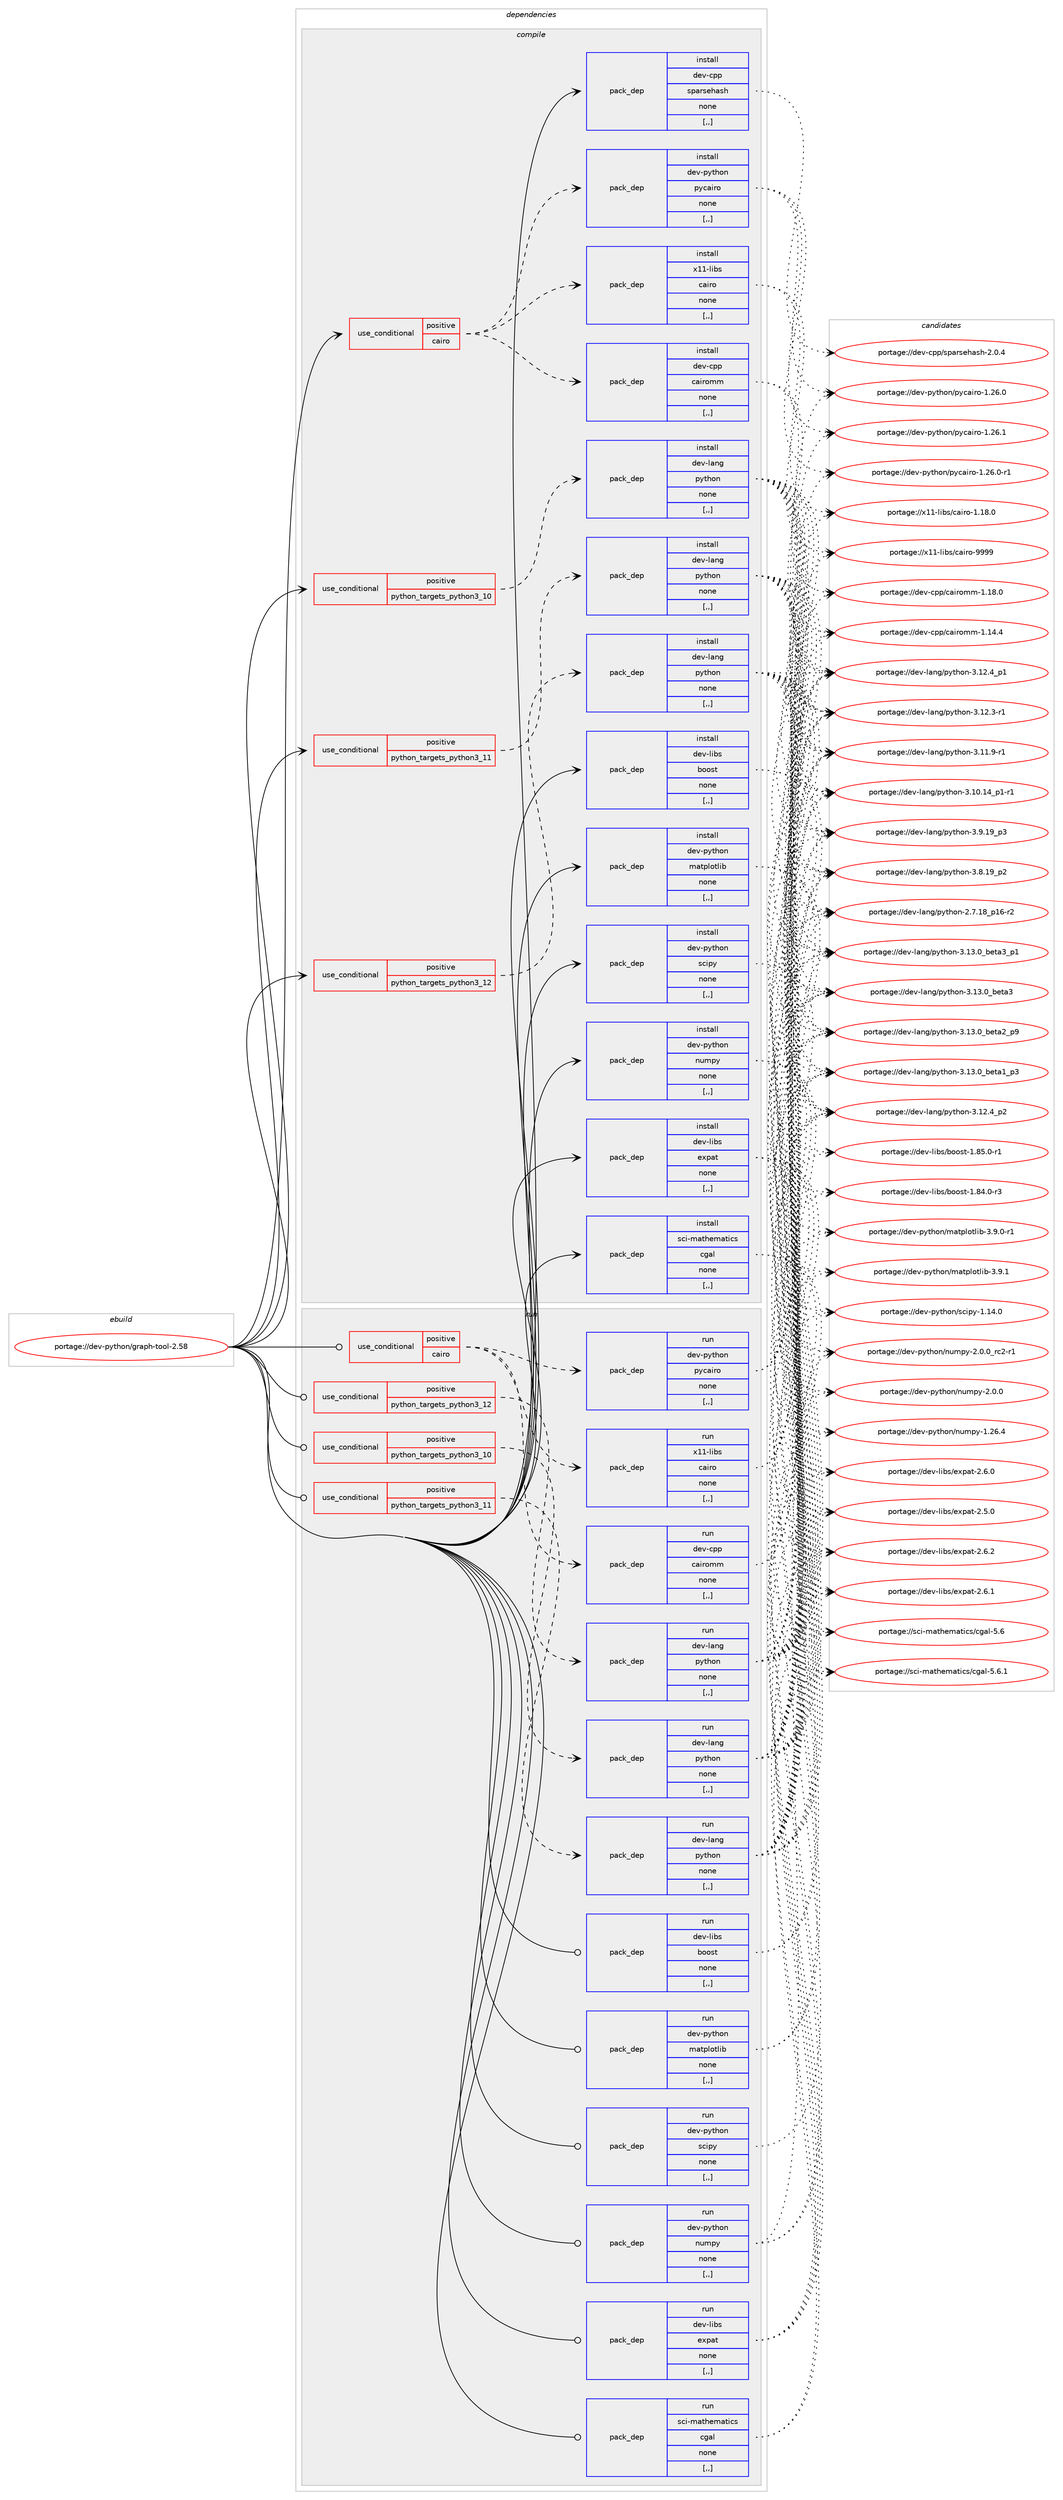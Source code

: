 digraph prolog {

# *************
# Graph options
# *************

newrank=true;
concentrate=true;
compound=true;
graph [rankdir=LR,fontname=Helvetica,fontsize=10,ranksep=1.5];#, ranksep=2.5, nodesep=0.2];
edge  [arrowhead=vee];
node  [fontname=Helvetica,fontsize=10];

# **********
# The ebuild
# **********

subgraph cluster_leftcol {
color=gray;
rank=same;
label=<<i>ebuild</i>>;
id [label="portage://dev-python/graph-tool-2.58", color=red, width=4, href="../dev-python/graph-tool-2.58.svg"];
}

# ****************
# The dependencies
# ****************

subgraph cluster_midcol {
color=gray;
label=<<i>dependencies</i>>;
subgraph cluster_compile {
fillcolor="#eeeeee";
style=filled;
label=<<i>compile</i>>;
subgraph cond32766 {
dependency146032 [label=<<TABLE BORDER="0" CELLBORDER="1" CELLSPACING="0" CELLPADDING="4"><TR><TD ROWSPAN="3" CELLPADDING="10">use_conditional</TD></TR><TR><TD>positive</TD></TR><TR><TD>cairo</TD></TR></TABLE>>, shape=none, color=red];
subgraph pack112031 {
dependency146033 [label=<<TABLE BORDER="0" CELLBORDER="1" CELLSPACING="0" CELLPADDING="4" WIDTH="220"><TR><TD ROWSPAN="6" CELLPADDING="30">pack_dep</TD></TR><TR><TD WIDTH="110">install</TD></TR><TR><TD>dev-cpp</TD></TR><TR><TD>cairomm</TD></TR><TR><TD>none</TD></TR><TR><TD>[,,]</TD></TR></TABLE>>, shape=none, color=blue];
}
dependency146032:e -> dependency146033:w [weight=20,style="dashed",arrowhead="vee"];
subgraph pack112032 {
dependency146034 [label=<<TABLE BORDER="0" CELLBORDER="1" CELLSPACING="0" CELLPADDING="4" WIDTH="220"><TR><TD ROWSPAN="6" CELLPADDING="30">pack_dep</TD></TR><TR><TD WIDTH="110">install</TD></TR><TR><TD>dev-python</TD></TR><TR><TD>pycairo</TD></TR><TR><TD>none</TD></TR><TR><TD>[,,]</TD></TR></TABLE>>, shape=none, color=blue];
}
dependency146032:e -> dependency146034:w [weight=20,style="dashed",arrowhead="vee"];
subgraph pack112033 {
dependency146035 [label=<<TABLE BORDER="0" CELLBORDER="1" CELLSPACING="0" CELLPADDING="4" WIDTH="220"><TR><TD ROWSPAN="6" CELLPADDING="30">pack_dep</TD></TR><TR><TD WIDTH="110">install</TD></TR><TR><TD>x11-libs</TD></TR><TR><TD>cairo</TD></TR><TR><TD>none</TD></TR><TR><TD>[,,]</TD></TR></TABLE>>, shape=none, color=blue];
}
dependency146032:e -> dependency146035:w [weight=20,style="dashed",arrowhead="vee"];
}
id:e -> dependency146032:w [weight=20,style="solid",arrowhead="vee"];
subgraph cond32767 {
dependency146036 [label=<<TABLE BORDER="0" CELLBORDER="1" CELLSPACING="0" CELLPADDING="4"><TR><TD ROWSPAN="3" CELLPADDING="10">use_conditional</TD></TR><TR><TD>positive</TD></TR><TR><TD>python_targets_python3_10</TD></TR></TABLE>>, shape=none, color=red];
subgraph pack112034 {
dependency146037 [label=<<TABLE BORDER="0" CELLBORDER="1" CELLSPACING="0" CELLPADDING="4" WIDTH="220"><TR><TD ROWSPAN="6" CELLPADDING="30">pack_dep</TD></TR><TR><TD WIDTH="110">install</TD></TR><TR><TD>dev-lang</TD></TR><TR><TD>python</TD></TR><TR><TD>none</TD></TR><TR><TD>[,,]</TD></TR></TABLE>>, shape=none, color=blue];
}
dependency146036:e -> dependency146037:w [weight=20,style="dashed",arrowhead="vee"];
}
id:e -> dependency146036:w [weight=20,style="solid",arrowhead="vee"];
subgraph cond32768 {
dependency146038 [label=<<TABLE BORDER="0" CELLBORDER="1" CELLSPACING="0" CELLPADDING="4"><TR><TD ROWSPAN="3" CELLPADDING="10">use_conditional</TD></TR><TR><TD>positive</TD></TR><TR><TD>python_targets_python3_11</TD></TR></TABLE>>, shape=none, color=red];
subgraph pack112035 {
dependency146039 [label=<<TABLE BORDER="0" CELLBORDER="1" CELLSPACING="0" CELLPADDING="4" WIDTH="220"><TR><TD ROWSPAN="6" CELLPADDING="30">pack_dep</TD></TR><TR><TD WIDTH="110">install</TD></TR><TR><TD>dev-lang</TD></TR><TR><TD>python</TD></TR><TR><TD>none</TD></TR><TR><TD>[,,]</TD></TR></TABLE>>, shape=none, color=blue];
}
dependency146038:e -> dependency146039:w [weight=20,style="dashed",arrowhead="vee"];
}
id:e -> dependency146038:w [weight=20,style="solid",arrowhead="vee"];
subgraph cond32769 {
dependency146040 [label=<<TABLE BORDER="0" CELLBORDER="1" CELLSPACING="0" CELLPADDING="4"><TR><TD ROWSPAN="3" CELLPADDING="10">use_conditional</TD></TR><TR><TD>positive</TD></TR><TR><TD>python_targets_python3_12</TD></TR></TABLE>>, shape=none, color=red];
subgraph pack112036 {
dependency146041 [label=<<TABLE BORDER="0" CELLBORDER="1" CELLSPACING="0" CELLPADDING="4" WIDTH="220"><TR><TD ROWSPAN="6" CELLPADDING="30">pack_dep</TD></TR><TR><TD WIDTH="110">install</TD></TR><TR><TD>dev-lang</TD></TR><TR><TD>python</TD></TR><TR><TD>none</TD></TR><TR><TD>[,,]</TD></TR></TABLE>>, shape=none, color=blue];
}
dependency146040:e -> dependency146041:w [weight=20,style="dashed",arrowhead="vee"];
}
id:e -> dependency146040:w [weight=20,style="solid",arrowhead="vee"];
subgraph pack112037 {
dependency146042 [label=<<TABLE BORDER="0" CELLBORDER="1" CELLSPACING="0" CELLPADDING="4" WIDTH="220"><TR><TD ROWSPAN="6" CELLPADDING="30">pack_dep</TD></TR><TR><TD WIDTH="110">install</TD></TR><TR><TD>dev-cpp</TD></TR><TR><TD>sparsehash</TD></TR><TR><TD>none</TD></TR><TR><TD>[,,]</TD></TR></TABLE>>, shape=none, color=blue];
}
id:e -> dependency146042:w [weight=20,style="solid",arrowhead="vee"];
subgraph pack112038 {
dependency146043 [label=<<TABLE BORDER="0" CELLBORDER="1" CELLSPACING="0" CELLPADDING="4" WIDTH="220"><TR><TD ROWSPAN="6" CELLPADDING="30">pack_dep</TD></TR><TR><TD WIDTH="110">install</TD></TR><TR><TD>dev-libs</TD></TR><TR><TD>boost</TD></TR><TR><TD>none</TD></TR><TR><TD>[,,]</TD></TR></TABLE>>, shape=none, color=blue];
}
id:e -> dependency146043:w [weight=20,style="solid",arrowhead="vee"];
subgraph pack112039 {
dependency146044 [label=<<TABLE BORDER="0" CELLBORDER="1" CELLSPACING="0" CELLPADDING="4" WIDTH="220"><TR><TD ROWSPAN="6" CELLPADDING="30">pack_dep</TD></TR><TR><TD WIDTH="110">install</TD></TR><TR><TD>dev-libs</TD></TR><TR><TD>expat</TD></TR><TR><TD>none</TD></TR><TR><TD>[,,]</TD></TR></TABLE>>, shape=none, color=blue];
}
id:e -> dependency146044:w [weight=20,style="solid",arrowhead="vee"];
subgraph pack112040 {
dependency146045 [label=<<TABLE BORDER="0" CELLBORDER="1" CELLSPACING="0" CELLPADDING="4" WIDTH="220"><TR><TD ROWSPAN="6" CELLPADDING="30">pack_dep</TD></TR><TR><TD WIDTH="110">install</TD></TR><TR><TD>dev-python</TD></TR><TR><TD>matplotlib</TD></TR><TR><TD>none</TD></TR><TR><TD>[,,]</TD></TR></TABLE>>, shape=none, color=blue];
}
id:e -> dependency146045:w [weight=20,style="solid",arrowhead="vee"];
subgraph pack112041 {
dependency146046 [label=<<TABLE BORDER="0" CELLBORDER="1" CELLSPACING="0" CELLPADDING="4" WIDTH="220"><TR><TD ROWSPAN="6" CELLPADDING="30">pack_dep</TD></TR><TR><TD WIDTH="110">install</TD></TR><TR><TD>dev-python</TD></TR><TR><TD>numpy</TD></TR><TR><TD>none</TD></TR><TR><TD>[,,]</TD></TR></TABLE>>, shape=none, color=blue];
}
id:e -> dependency146046:w [weight=20,style="solid",arrowhead="vee"];
subgraph pack112042 {
dependency146047 [label=<<TABLE BORDER="0" CELLBORDER="1" CELLSPACING="0" CELLPADDING="4" WIDTH="220"><TR><TD ROWSPAN="6" CELLPADDING="30">pack_dep</TD></TR><TR><TD WIDTH="110">install</TD></TR><TR><TD>dev-python</TD></TR><TR><TD>scipy</TD></TR><TR><TD>none</TD></TR><TR><TD>[,,]</TD></TR></TABLE>>, shape=none, color=blue];
}
id:e -> dependency146047:w [weight=20,style="solid",arrowhead="vee"];
subgraph pack112043 {
dependency146048 [label=<<TABLE BORDER="0" CELLBORDER="1" CELLSPACING="0" CELLPADDING="4" WIDTH="220"><TR><TD ROWSPAN="6" CELLPADDING="30">pack_dep</TD></TR><TR><TD WIDTH="110">install</TD></TR><TR><TD>sci-mathematics</TD></TR><TR><TD>cgal</TD></TR><TR><TD>none</TD></TR><TR><TD>[,,]</TD></TR></TABLE>>, shape=none, color=blue];
}
id:e -> dependency146048:w [weight=20,style="solid",arrowhead="vee"];
}
subgraph cluster_compileandrun {
fillcolor="#eeeeee";
style=filled;
label=<<i>compile and run</i>>;
}
subgraph cluster_run {
fillcolor="#eeeeee";
style=filled;
label=<<i>run</i>>;
subgraph cond32770 {
dependency146049 [label=<<TABLE BORDER="0" CELLBORDER="1" CELLSPACING="0" CELLPADDING="4"><TR><TD ROWSPAN="3" CELLPADDING="10">use_conditional</TD></TR><TR><TD>positive</TD></TR><TR><TD>cairo</TD></TR></TABLE>>, shape=none, color=red];
subgraph pack112044 {
dependency146050 [label=<<TABLE BORDER="0" CELLBORDER="1" CELLSPACING="0" CELLPADDING="4" WIDTH="220"><TR><TD ROWSPAN="6" CELLPADDING="30">pack_dep</TD></TR><TR><TD WIDTH="110">run</TD></TR><TR><TD>dev-cpp</TD></TR><TR><TD>cairomm</TD></TR><TR><TD>none</TD></TR><TR><TD>[,,]</TD></TR></TABLE>>, shape=none, color=blue];
}
dependency146049:e -> dependency146050:w [weight=20,style="dashed",arrowhead="vee"];
subgraph pack112045 {
dependency146051 [label=<<TABLE BORDER="0" CELLBORDER="1" CELLSPACING="0" CELLPADDING="4" WIDTH="220"><TR><TD ROWSPAN="6" CELLPADDING="30">pack_dep</TD></TR><TR><TD WIDTH="110">run</TD></TR><TR><TD>dev-python</TD></TR><TR><TD>pycairo</TD></TR><TR><TD>none</TD></TR><TR><TD>[,,]</TD></TR></TABLE>>, shape=none, color=blue];
}
dependency146049:e -> dependency146051:w [weight=20,style="dashed",arrowhead="vee"];
subgraph pack112046 {
dependency146052 [label=<<TABLE BORDER="0" CELLBORDER="1" CELLSPACING="0" CELLPADDING="4" WIDTH="220"><TR><TD ROWSPAN="6" CELLPADDING="30">pack_dep</TD></TR><TR><TD WIDTH="110">run</TD></TR><TR><TD>x11-libs</TD></TR><TR><TD>cairo</TD></TR><TR><TD>none</TD></TR><TR><TD>[,,]</TD></TR></TABLE>>, shape=none, color=blue];
}
dependency146049:e -> dependency146052:w [weight=20,style="dashed",arrowhead="vee"];
}
id:e -> dependency146049:w [weight=20,style="solid",arrowhead="odot"];
subgraph cond32771 {
dependency146053 [label=<<TABLE BORDER="0" CELLBORDER="1" CELLSPACING="0" CELLPADDING="4"><TR><TD ROWSPAN="3" CELLPADDING="10">use_conditional</TD></TR><TR><TD>positive</TD></TR><TR><TD>python_targets_python3_10</TD></TR></TABLE>>, shape=none, color=red];
subgraph pack112047 {
dependency146054 [label=<<TABLE BORDER="0" CELLBORDER="1" CELLSPACING="0" CELLPADDING="4" WIDTH="220"><TR><TD ROWSPAN="6" CELLPADDING="30">pack_dep</TD></TR><TR><TD WIDTH="110">run</TD></TR><TR><TD>dev-lang</TD></TR><TR><TD>python</TD></TR><TR><TD>none</TD></TR><TR><TD>[,,]</TD></TR></TABLE>>, shape=none, color=blue];
}
dependency146053:e -> dependency146054:w [weight=20,style="dashed",arrowhead="vee"];
}
id:e -> dependency146053:w [weight=20,style="solid",arrowhead="odot"];
subgraph cond32772 {
dependency146055 [label=<<TABLE BORDER="0" CELLBORDER="1" CELLSPACING="0" CELLPADDING="4"><TR><TD ROWSPAN="3" CELLPADDING="10">use_conditional</TD></TR><TR><TD>positive</TD></TR><TR><TD>python_targets_python3_11</TD></TR></TABLE>>, shape=none, color=red];
subgraph pack112048 {
dependency146056 [label=<<TABLE BORDER="0" CELLBORDER="1" CELLSPACING="0" CELLPADDING="4" WIDTH="220"><TR><TD ROWSPAN="6" CELLPADDING="30">pack_dep</TD></TR><TR><TD WIDTH="110">run</TD></TR><TR><TD>dev-lang</TD></TR><TR><TD>python</TD></TR><TR><TD>none</TD></TR><TR><TD>[,,]</TD></TR></TABLE>>, shape=none, color=blue];
}
dependency146055:e -> dependency146056:w [weight=20,style="dashed",arrowhead="vee"];
}
id:e -> dependency146055:w [weight=20,style="solid",arrowhead="odot"];
subgraph cond32773 {
dependency146057 [label=<<TABLE BORDER="0" CELLBORDER="1" CELLSPACING="0" CELLPADDING="4"><TR><TD ROWSPAN="3" CELLPADDING="10">use_conditional</TD></TR><TR><TD>positive</TD></TR><TR><TD>python_targets_python3_12</TD></TR></TABLE>>, shape=none, color=red];
subgraph pack112049 {
dependency146058 [label=<<TABLE BORDER="0" CELLBORDER="1" CELLSPACING="0" CELLPADDING="4" WIDTH="220"><TR><TD ROWSPAN="6" CELLPADDING="30">pack_dep</TD></TR><TR><TD WIDTH="110">run</TD></TR><TR><TD>dev-lang</TD></TR><TR><TD>python</TD></TR><TR><TD>none</TD></TR><TR><TD>[,,]</TD></TR></TABLE>>, shape=none, color=blue];
}
dependency146057:e -> dependency146058:w [weight=20,style="dashed",arrowhead="vee"];
}
id:e -> dependency146057:w [weight=20,style="solid",arrowhead="odot"];
subgraph pack112050 {
dependency146059 [label=<<TABLE BORDER="0" CELLBORDER="1" CELLSPACING="0" CELLPADDING="4" WIDTH="220"><TR><TD ROWSPAN="6" CELLPADDING="30">pack_dep</TD></TR><TR><TD WIDTH="110">run</TD></TR><TR><TD>dev-libs</TD></TR><TR><TD>boost</TD></TR><TR><TD>none</TD></TR><TR><TD>[,,]</TD></TR></TABLE>>, shape=none, color=blue];
}
id:e -> dependency146059:w [weight=20,style="solid",arrowhead="odot"];
subgraph pack112051 {
dependency146060 [label=<<TABLE BORDER="0" CELLBORDER="1" CELLSPACING="0" CELLPADDING="4" WIDTH="220"><TR><TD ROWSPAN="6" CELLPADDING="30">pack_dep</TD></TR><TR><TD WIDTH="110">run</TD></TR><TR><TD>dev-libs</TD></TR><TR><TD>expat</TD></TR><TR><TD>none</TD></TR><TR><TD>[,,]</TD></TR></TABLE>>, shape=none, color=blue];
}
id:e -> dependency146060:w [weight=20,style="solid",arrowhead="odot"];
subgraph pack112052 {
dependency146061 [label=<<TABLE BORDER="0" CELLBORDER="1" CELLSPACING="0" CELLPADDING="4" WIDTH="220"><TR><TD ROWSPAN="6" CELLPADDING="30">pack_dep</TD></TR><TR><TD WIDTH="110">run</TD></TR><TR><TD>dev-python</TD></TR><TR><TD>matplotlib</TD></TR><TR><TD>none</TD></TR><TR><TD>[,,]</TD></TR></TABLE>>, shape=none, color=blue];
}
id:e -> dependency146061:w [weight=20,style="solid",arrowhead="odot"];
subgraph pack112053 {
dependency146062 [label=<<TABLE BORDER="0" CELLBORDER="1" CELLSPACING="0" CELLPADDING="4" WIDTH="220"><TR><TD ROWSPAN="6" CELLPADDING="30">pack_dep</TD></TR><TR><TD WIDTH="110">run</TD></TR><TR><TD>dev-python</TD></TR><TR><TD>numpy</TD></TR><TR><TD>none</TD></TR><TR><TD>[,,]</TD></TR></TABLE>>, shape=none, color=blue];
}
id:e -> dependency146062:w [weight=20,style="solid",arrowhead="odot"];
subgraph pack112054 {
dependency146063 [label=<<TABLE BORDER="0" CELLBORDER="1" CELLSPACING="0" CELLPADDING="4" WIDTH="220"><TR><TD ROWSPAN="6" CELLPADDING="30">pack_dep</TD></TR><TR><TD WIDTH="110">run</TD></TR><TR><TD>dev-python</TD></TR><TR><TD>scipy</TD></TR><TR><TD>none</TD></TR><TR><TD>[,,]</TD></TR></TABLE>>, shape=none, color=blue];
}
id:e -> dependency146063:w [weight=20,style="solid",arrowhead="odot"];
subgraph pack112055 {
dependency146064 [label=<<TABLE BORDER="0" CELLBORDER="1" CELLSPACING="0" CELLPADDING="4" WIDTH="220"><TR><TD ROWSPAN="6" CELLPADDING="30">pack_dep</TD></TR><TR><TD WIDTH="110">run</TD></TR><TR><TD>sci-mathematics</TD></TR><TR><TD>cgal</TD></TR><TR><TD>none</TD></TR><TR><TD>[,,]</TD></TR></TABLE>>, shape=none, color=blue];
}
id:e -> dependency146064:w [weight=20,style="solid",arrowhead="odot"];
}
}

# **************
# The candidates
# **************

subgraph cluster_choices {
rank=same;
color=gray;
label=<<i>candidates</i>>;

subgraph choice112031 {
color=black;
nodesep=1;
choice100101118459911211247999710511411110910945494649564648 [label="portage://dev-cpp/cairomm-1.18.0", color=red, width=4,href="../dev-cpp/cairomm-1.18.0.svg"];
choice100101118459911211247999710511411110910945494649524652 [label="portage://dev-cpp/cairomm-1.14.4", color=red, width=4,href="../dev-cpp/cairomm-1.14.4.svg"];
dependency146033:e -> choice100101118459911211247999710511411110910945494649564648:w [style=dotted,weight="100"];
dependency146033:e -> choice100101118459911211247999710511411110910945494649524652:w [style=dotted,weight="100"];
}
subgraph choice112032 {
color=black;
nodesep=1;
choice1001011184511212111610411111047112121999710511411145494650544649 [label="portage://dev-python/pycairo-1.26.1", color=red, width=4,href="../dev-python/pycairo-1.26.1.svg"];
choice10010111845112121116104111110471121219997105114111454946505446484511449 [label="portage://dev-python/pycairo-1.26.0-r1", color=red, width=4,href="../dev-python/pycairo-1.26.0-r1.svg"];
choice1001011184511212111610411111047112121999710511411145494650544648 [label="portage://dev-python/pycairo-1.26.0", color=red, width=4,href="../dev-python/pycairo-1.26.0.svg"];
dependency146034:e -> choice1001011184511212111610411111047112121999710511411145494650544649:w [style=dotted,weight="100"];
dependency146034:e -> choice10010111845112121116104111110471121219997105114111454946505446484511449:w [style=dotted,weight="100"];
dependency146034:e -> choice1001011184511212111610411111047112121999710511411145494650544648:w [style=dotted,weight="100"];
}
subgraph choice112033 {
color=black;
nodesep=1;
choice120494945108105981154799971051141114557575757 [label="portage://x11-libs/cairo-9999", color=red, width=4,href="../x11-libs/cairo-9999.svg"];
choice1204949451081059811547999710511411145494649564648 [label="portage://x11-libs/cairo-1.18.0", color=red, width=4,href="../x11-libs/cairo-1.18.0.svg"];
dependency146035:e -> choice120494945108105981154799971051141114557575757:w [style=dotted,weight="100"];
dependency146035:e -> choice1204949451081059811547999710511411145494649564648:w [style=dotted,weight="100"];
}
subgraph choice112034 {
color=black;
nodesep=1;
choice10010111845108971101034711212111610411111045514649514648959810111697519511249 [label="portage://dev-lang/python-3.13.0_beta3_p1", color=red, width=4,href="../dev-lang/python-3.13.0_beta3_p1.svg"];
choice1001011184510897110103471121211161041111104551464951464895981011169751 [label="portage://dev-lang/python-3.13.0_beta3", color=red, width=4,href="../dev-lang/python-3.13.0_beta3.svg"];
choice10010111845108971101034711212111610411111045514649514648959810111697509511257 [label="portage://dev-lang/python-3.13.0_beta2_p9", color=red, width=4,href="../dev-lang/python-3.13.0_beta2_p9.svg"];
choice10010111845108971101034711212111610411111045514649514648959810111697499511251 [label="portage://dev-lang/python-3.13.0_beta1_p3", color=red, width=4,href="../dev-lang/python-3.13.0_beta1_p3.svg"];
choice100101118451089711010347112121116104111110455146495046529511250 [label="portage://dev-lang/python-3.12.4_p2", color=red, width=4,href="../dev-lang/python-3.12.4_p2.svg"];
choice100101118451089711010347112121116104111110455146495046529511249 [label="portage://dev-lang/python-3.12.4_p1", color=red, width=4,href="../dev-lang/python-3.12.4_p1.svg"];
choice100101118451089711010347112121116104111110455146495046514511449 [label="portage://dev-lang/python-3.12.3-r1", color=red, width=4,href="../dev-lang/python-3.12.3-r1.svg"];
choice100101118451089711010347112121116104111110455146494946574511449 [label="portage://dev-lang/python-3.11.9-r1", color=red, width=4,href="../dev-lang/python-3.11.9-r1.svg"];
choice100101118451089711010347112121116104111110455146494846495295112494511449 [label="portage://dev-lang/python-3.10.14_p1-r1", color=red, width=4,href="../dev-lang/python-3.10.14_p1-r1.svg"];
choice100101118451089711010347112121116104111110455146574649579511251 [label="portage://dev-lang/python-3.9.19_p3", color=red, width=4,href="../dev-lang/python-3.9.19_p3.svg"];
choice100101118451089711010347112121116104111110455146564649579511250 [label="portage://dev-lang/python-3.8.19_p2", color=red, width=4,href="../dev-lang/python-3.8.19_p2.svg"];
choice100101118451089711010347112121116104111110455046554649569511249544511450 [label="portage://dev-lang/python-2.7.18_p16-r2", color=red, width=4,href="../dev-lang/python-2.7.18_p16-r2.svg"];
dependency146037:e -> choice10010111845108971101034711212111610411111045514649514648959810111697519511249:w [style=dotted,weight="100"];
dependency146037:e -> choice1001011184510897110103471121211161041111104551464951464895981011169751:w [style=dotted,weight="100"];
dependency146037:e -> choice10010111845108971101034711212111610411111045514649514648959810111697509511257:w [style=dotted,weight="100"];
dependency146037:e -> choice10010111845108971101034711212111610411111045514649514648959810111697499511251:w [style=dotted,weight="100"];
dependency146037:e -> choice100101118451089711010347112121116104111110455146495046529511250:w [style=dotted,weight="100"];
dependency146037:e -> choice100101118451089711010347112121116104111110455146495046529511249:w [style=dotted,weight="100"];
dependency146037:e -> choice100101118451089711010347112121116104111110455146495046514511449:w [style=dotted,weight="100"];
dependency146037:e -> choice100101118451089711010347112121116104111110455146494946574511449:w [style=dotted,weight="100"];
dependency146037:e -> choice100101118451089711010347112121116104111110455146494846495295112494511449:w [style=dotted,weight="100"];
dependency146037:e -> choice100101118451089711010347112121116104111110455146574649579511251:w [style=dotted,weight="100"];
dependency146037:e -> choice100101118451089711010347112121116104111110455146564649579511250:w [style=dotted,weight="100"];
dependency146037:e -> choice100101118451089711010347112121116104111110455046554649569511249544511450:w [style=dotted,weight="100"];
}
subgraph choice112035 {
color=black;
nodesep=1;
choice10010111845108971101034711212111610411111045514649514648959810111697519511249 [label="portage://dev-lang/python-3.13.0_beta3_p1", color=red, width=4,href="../dev-lang/python-3.13.0_beta3_p1.svg"];
choice1001011184510897110103471121211161041111104551464951464895981011169751 [label="portage://dev-lang/python-3.13.0_beta3", color=red, width=4,href="../dev-lang/python-3.13.0_beta3.svg"];
choice10010111845108971101034711212111610411111045514649514648959810111697509511257 [label="portage://dev-lang/python-3.13.0_beta2_p9", color=red, width=4,href="../dev-lang/python-3.13.0_beta2_p9.svg"];
choice10010111845108971101034711212111610411111045514649514648959810111697499511251 [label="portage://dev-lang/python-3.13.0_beta1_p3", color=red, width=4,href="../dev-lang/python-3.13.0_beta1_p3.svg"];
choice100101118451089711010347112121116104111110455146495046529511250 [label="portage://dev-lang/python-3.12.4_p2", color=red, width=4,href="../dev-lang/python-3.12.4_p2.svg"];
choice100101118451089711010347112121116104111110455146495046529511249 [label="portage://dev-lang/python-3.12.4_p1", color=red, width=4,href="../dev-lang/python-3.12.4_p1.svg"];
choice100101118451089711010347112121116104111110455146495046514511449 [label="portage://dev-lang/python-3.12.3-r1", color=red, width=4,href="../dev-lang/python-3.12.3-r1.svg"];
choice100101118451089711010347112121116104111110455146494946574511449 [label="portage://dev-lang/python-3.11.9-r1", color=red, width=4,href="../dev-lang/python-3.11.9-r1.svg"];
choice100101118451089711010347112121116104111110455146494846495295112494511449 [label="portage://dev-lang/python-3.10.14_p1-r1", color=red, width=4,href="../dev-lang/python-3.10.14_p1-r1.svg"];
choice100101118451089711010347112121116104111110455146574649579511251 [label="portage://dev-lang/python-3.9.19_p3", color=red, width=4,href="../dev-lang/python-3.9.19_p3.svg"];
choice100101118451089711010347112121116104111110455146564649579511250 [label="portage://dev-lang/python-3.8.19_p2", color=red, width=4,href="../dev-lang/python-3.8.19_p2.svg"];
choice100101118451089711010347112121116104111110455046554649569511249544511450 [label="portage://dev-lang/python-2.7.18_p16-r2", color=red, width=4,href="../dev-lang/python-2.7.18_p16-r2.svg"];
dependency146039:e -> choice10010111845108971101034711212111610411111045514649514648959810111697519511249:w [style=dotted,weight="100"];
dependency146039:e -> choice1001011184510897110103471121211161041111104551464951464895981011169751:w [style=dotted,weight="100"];
dependency146039:e -> choice10010111845108971101034711212111610411111045514649514648959810111697509511257:w [style=dotted,weight="100"];
dependency146039:e -> choice10010111845108971101034711212111610411111045514649514648959810111697499511251:w [style=dotted,weight="100"];
dependency146039:e -> choice100101118451089711010347112121116104111110455146495046529511250:w [style=dotted,weight="100"];
dependency146039:e -> choice100101118451089711010347112121116104111110455146495046529511249:w [style=dotted,weight="100"];
dependency146039:e -> choice100101118451089711010347112121116104111110455146495046514511449:w [style=dotted,weight="100"];
dependency146039:e -> choice100101118451089711010347112121116104111110455146494946574511449:w [style=dotted,weight="100"];
dependency146039:e -> choice100101118451089711010347112121116104111110455146494846495295112494511449:w [style=dotted,weight="100"];
dependency146039:e -> choice100101118451089711010347112121116104111110455146574649579511251:w [style=dotted,weight="100"];
dependency146039:e -> choice100101118451089711010347112121116104111110455146564649579511250:w [style=dotted,weight="100"];
dependency146039:e -> choice100101118451089711010347112121116104111110455046554649569511249544511450:w [style=dotted,weight="100"];
}
subgraph choice112036 {
color=black;
nodesep=1;
choice10010111845108971101034711212111610411111045514649514648959810111697519511249 [label="portage://dev-lang/python-3.13.0_beta3_p1", color=red, width=4,href="../dev-lang/python-3.13.0_beta3_p1.svg"];
choice1001011184510897110103471121211161041111104551464951464895981011169751 [label="portage://dev-lang/python-3.13.0_beta3", color=red, width=4,href="../dev-lang/python-3.13.0_beta3.svg"];
choice10010111845108971101034711212111610411111045514649514648959810111697509511257 [label="portage://dev-lang/python-3.13.0_beta2_p9", color=red, width=4,href="../dev-lang/python-3.13.0_beta2_p9.svg"];
choice10010111845108971101034711212111610411111045514649514648959810111697499511251 [label="portage://dev-lang/python-3.13.0_beta1_p3", color=red, width=4,href="../dev-lang/python-3.13.0_beta1_p3.svg"];
choice100101118451089711010347112121116104111110455146495046529511250 [label="portage://dev-lang/python-3.12.4_p2", color=red, width=4,href="../dev-lang/python-3.12.4_p2.svg"];
choice100101118451089711010347112121116104111110455146495046529511249 [label="portage://dev-lang/python-3.12.4_p1", color=red, width=4,href="../dev-lang/python-3.12.4_p1.svg"];
choice100101118451089711010347112121116104111110455146495046514511449 [label="portage://dev-lang/python-3.12.3-r1", color=red, width=4,href="../dev-lang/python-3.12.3-r1.svg"];
choice100101118451089711010347112121116104111110455146494946574511449 [label="portage://dev-lang/python-3.11.9-r1", color=red, width=4,href="../dev-lang/python-3.11.9-r1.svg"];
choice100101118451089711010347112121116104111110455146494846495295112494511449 [label="portage://dev-lang/python-3.10.14_p1-r1", color=red, width=4,href="../dev-lang/python-3.10.14_p1-r1.svg"];
choice100101118451089711010347112121116104111110455146574649579511251 [label="portage://dev-lang/python-3.9.19_p3", color=red, width=4,href="../dev-lang/python-3.9.19_p3.svg"];
choice100101118451089711010347112121116104111110455146564649579511250 [label="portage://dev-lang/python-3.8.19_p2", color=red, width=4,href="../dev-lang/python-3.8.19_p2.svg"];
choice100101118451089711010347112121116104111110455046554649569511249544511450 [label="portage://dev-lang/python-2.7.18_p16-r2", color=red, width=4,href="../dev-lang/python-2.7.18_p16-r2.svg"];
dependency146041:e -> choice10010111845108971101034711212111610411111045514649514648959810111697519511249:w [style=dotted,weight="100"];
dependency146041:e -> choice1001011184510897110103471121211161041111104551464951464895981011169751:w [style=dotted,weight="100"];
dependency146041:e -> choice10010111845108971101034711212111610411111045514649514648959810111697509511257:w [style=dotted,weight="100"];
dependency146041:e -> choice10010111845108971101034711212111610411111045514649514648959810111697499511251:w [style=dotted,weight="100"];
dependency146041:e -> choice100101118451089711010347112121116104111110455146495046529511250:w [style=dotted,weight="100"];
dependency146041:e -> choice100101118451089711010347112121116104111110455146495046529511249:w [style=dotted,weight="100"];
dependency146041:e -> choice100101118451089711010347112121116104111110455146495046514511449:w [style=dotted,weight="100"];
dependency146041:e -> choice100101118451089711010347112121116104111110455146494946574511449:w [style=dotted,weight="100"];
dependency146041:e -> choice100101118451089711010347112121116104111110455146494846495295112494511449:w [style=dotted,weight="100"];
dependency146041:e -> choice100101118451089711010347112121116104111110455146574649579511251:w [style=dotted,weight="100"];
dependency146041:e -> choice100101118451089711010347112121116104111110455146564649579511250:w [style=dotted,weight="100"];
dependency146041:e -> choice100101118451089711010347112121116104111110455046554649569511249544511450:w [style=dotted,weight="100"];
}
subgraph choice112037 {
color=black;
nodesep=1;
choice1001011184599112112471151129711411510110497115104455046484652 [label="portage://dev-cpp/sparsehash-2.0.4", color=red, width=4,href="../dev-cpp/sparsehash-2.0.4.svg"];
dependency146042:e -> choice1001011184599112112471151129711411510110497115104455046484652:w [style=dotted,weight="100"];
}
subgraph choice112038 {
color=black;
nodesep=1;
choice10010111845108105981154798111111115116454946565346484511449 [label="portage://dev-libs/boost-1.85.0-r1", color=red, width=4,href="../dev-libs/boost-1.85.0-r1.svg"];
choice10010111845108105981154798111111115116454946565246484511451 [label="portage://dev-libs/boost-1.84.0-r3", color=red, width=4,href="../dev-libs/boost-1.84.0-r3.svg"];
dependency146043:e -> choice10010111845108105981154798111111115116454946565346484511449:w [style=dotted,weight="100"];
dependency146043:e -> choice10010111845108105981154798111111115116454946565246484511451:w [style=dotted,weight="100"];
}
subgraph choice112039 {
color=black;
nodesep=1;
choice10010111845108105981154710112011297116455046544650 [label="portage://dev-libs/expat-2.6.2", color=red, width=4,href="../dev-libs/expat-2.6.2.svg"];
choice10010111845108105981154710112011297116455046544649 [label="portage://dev-libs/expat-2.6.1", color=red, width=4,href="../dev-libs/expat-2.6.1.svg"];
choice10010111845108105981154710112011297116455046544648 [label="portage://dev-libs/expat-2.6.0", color=red, width=4,href="../dev-libs/expat-2.6.0.svg"];
choice10010111845108105981154710112011297116455046534648 [label="portage://dev-libs/expat-2.5.0", color=red, width=4,href="../dev-libs/expat-2.5.0.svg"];
dependency146044:e -> choice10010111845108105981154710112011297116455046544650:w [style=dotted,weight="100"];
dependency146044:e -> choice10010111845108105981154710112011297116455046544649:w [style=dotted,weight="100"];
dependency146044:e -> choice10010111845108105981154710112011297116455046544648:w [style=dotted,weight="100"];
dependency146044:e -> choice10010111845108105981154710112011297116455046534648:w [style=dotted,weight="100"];
}
subgraph choice112040 {
color=black;
nodesep=1;
choice10010111845112121116104111110471099711611210811111610810598455146574649 [label="portage://dev-python/matplotlib-3.9.1", color=red, width=4,href="../dev-python/matplotlib-3.9.1.svg"];
choice100101118451121211161041111104710997116112108111116108105984551465746484511449 [label="portage://dev-python/matplotlib-3.9.0-r1", color=red, width=4,href="../dev-python/matplotlib-3.9.0-r1.svg"];
dependency146045:e -> choice10010111845112121116104111110471099711611210811111610810598455146574649:w [style=dotted,weight="100"];
dependency146045:e -> choice100101118451121211161041111104710997116112108111116108105984551465746484511449:w [style=dotted,weight="100"];
}
subgraph choice112041 {
color=black;
nodesep=1;
choice10010111845112121116104111110471101171091121214550464846489511499504511449 [label="portage://dev-python/numpy-2.0.0_rc2-r1", color=red, width=4,href="../dev-python/numpy-2.0.0_rc2-r1.svg"];
choice1001011184511212111610411111047110117109112121455046484648 [label="portage://dev-python/numpy-2.0.0", color=red, width=4,href="../dev-python/numpy-2.0.0.svg"];
choice100101118451121211161041111104711011710911212145494650544652 [label="portage://dev-python/numpy-1.26.4", color=red, width=4,href="../dev-python/numpy-1.26.4.svg"];
dependency146046:e -> choice10010111845112121116104111110471101171091121214550464846489511499504511449:w [style=dotted,weight="100"];
dependency146046:e -> choice1001011184511212111610411111047110117109112121455046484648:w [style=dotted,weight="100"];
dependency146046:e -> choice100101118451121211161041111104711011710911212145494650544652:w [style=dotted,weight="100"];
}
subgraph choice112042 {
color=black;
nodesep=1;
choice10010111845112121116104111110471159910511212145494649524648 [label="portage://dev-python/scipy-1.14.0", color=red, width=4,href="../dev-python/scipy-1.14.0.svg"];
dependency146047:e -> choice10010111845112121116104111110471159910511212145494649524648:w [style=dotted,weight="100"];
}
subgraph choice112043 {
color=black;
nodesep=1;
choice1159910545109971161041011099711610599115479910397108455346544649 [label="portage://sci-mathematics/cgal-5.6.1", color=red, width=4,href="../sci-mathematics/cgal-5.6.1.svg"];
choice115991054510997116104101109971161059911547991039710845534654 [label="portage://sci-mathematics/cgal-5.6", color=red, width=4,href="../sci-mathematics/cgal-5.6.svg"];
dependency146048:e -> choice1159910545109971161041011099711610599115479910397108455346544649:w [style=dotted,weight="100"];
dependency146048:e -> choice115991054510997116104101109971161059911547991039710845534654:w [style=dotted,weight="100"];
}
subgraph choice112044 {
color=black;
nodesep=1;
choice100101118459911211247999710511411110910945494649564648 [label="portage://dev-cpp/cairomm-1.18.0", color=red, width=4,href="../dev-cpp/cairomm-1.18.0.svg"];
choice100101118459911211247999710511411110910945494649524652 [label="portage://dev-cpp/cairomm-1.14.4", color=red, width=4,href="../dev-cpp/cairomm-1.14.4.svg"];
dependency146050:e -> choice100101118459911211247999710511411110910945494649564648:w [style=dotted,weight="100"];
dependency146050:e -> choice100101118459911211247999710511411110910945494649524652:w [style=dotted,weight="100"];
}
subgraph choice112045 {
color=black;
nodesep=1;
choice1001011184511212111610411111047112121999710511411145494650544649 [label="portage://dev-python/pycairo-1.26.1", color=red, width=4,href="../dev-python/pycairo-1.26.1.svg"];
choice10010111845112121116104111110471121219997105114111454946505446484511449 [label="portage://dev-python/pycairo-1.26.0-r1", color=red, width=4,href="../dev-python/pycairo-1.26.0-r1.svg"];
choice1001011184511212111610411111047112121999710511411145494650544648 [label="portage://dev-python/pycairo-1.26.0", color=red, width=4,href="../dev-python/pycairo-1.26.0.svg"];
dependency146051:e -> choice1001011184511212111610411111047112121999710511411145494650544649:w [style=dotted,weight="100"];
dependency146051:e -> choice10010111845112121116104111110471121219997105114111454946505446484511449:w [style=dotted,weight="100"];
dependency146051:e -> choice1001011184511212111610411111047112121999710511411145494650544648:w [style=dotted,weight="100"];
}
subgraph choice112046 {
color=black;
nodesep=1;
choice120494945108105981154799971051141114557575757 [label="portage://x11-libs/cairo-9999", color=red, width=4,href="../x11-libs/cairo-9999.svg"];
choice1204949451081059811547999710511411145494649564648 [label="portage://x11-libs/cairo-1.18.0", color=red, width=4,href="../x11-libs/cairo-1.18.0.svg"];
dependency146052:e -> choice120494945108105981154799971051141114557575757:w [style=dotted,weight="100"];
dependency146052:e -> choice1204949451081059811547999710511411145494649564648:w [style=dotted,weight="100"];
}
subgraph choice112047 {
color=black;
nodesep=1;
choice10010111845108971101034711212111610411111045514649514648959810111697519511249 [label="portage://dev-lang/python-3.13.0_beta3_p1", color=red, width=4,href="../dev-lang/python-3.13.0_beta3_p1.svg"];
choice1001011184510897110103471121211161041111104551464951464895981011169751 [label="portage://dev-lang/python-3.13.0_beta3", color=red, width=4,href="../dev-lang/python-3.13.0_beta3.svg"];
choice10010111845108971101034711212111610411111045514649514648959810111697509511257 [label="portage://dev-lang/python-3.13.0_beta2_p9", color=red, width=4,href="../dev-lang/python-3.13.0_beta2_p9.svg"];
choice10010111845108971101034711212111610411111045514649514648959810111697499511251 [label="portage://dev-lang/python-3.13.0_beta1_p3", color=red, width=4,href="../dev-lang/python-3.13.0_beta1_p3.svg"];
choice100101118451089711010347112121116104111110455146495046529511250 [label="portage://dev-lang/python-3.12.4_p2", color=red, width=4,href="../dev-lang/python-3.12.4_p2.svg"];
choice100101118451089711010347112121116104111110455146495046529511249 [label="portage://dev-lang/python-3.12.4_p1", color=red, width=4,href="../dev-lang/python-3.12.4_p1.svg"];
choice100101118451089711010347112121116104111110455146495046514511449 [label="portage://dev-lang/python-3.12.3-r1", color=red, width=4,href="../dev-lang/python-3.12.3-r1.svg"];
choice100101118451089711010347112121116104111110455146494946574511449 [label="portage://dev-lang/python-3.11.9-r1", color=red, width=4,href="../dev-lang/python-3.11.9-r1.svg"];
choice100101118451089711010347112121116104111110455146494846495295112494511449 [label="portage://dev-lang/python-3.10.14_p1-r1", color=red, width=4,href="../dev-lang/python-3.10.14_p1-r1.svg"];
choice100101118451089711010347112121116104111110455146574649579511251 [label="portage://dev-lang/python-3.9.19_p3", color=red, width=4,href="../dev-lang/python-3.9.19_p3.svg"];
choice100101118451089711010347112121116104111110455146564649579511250 [label="portage://dev-lang/python-3.8.19_p2", color=red, width=4,href="../dev-lang/python-3.8.19_p2.svg"];
choice100101118451089711010347112121116104111110455046554649569511249544511450 [label="portage://dev-lang/python-2.7.18_p16-r2", color=red, width=4,href="../dev-lang/python-2.7.18_p16-r2.svg"];
dependency146054:e -> choice10010111845108971101034711212111610411111045514649514648959810111697519511249:w [style=dotted,weight="100"];
dependency146054:e -> choice1001011184510897110103471121211161041111104551464951464895981011169751:w [style=dotted,weight="100"];
dependency146054:e -> choice10010111845108971101034711212111610411111045514649514648959810111697509511257:w [style=dotted,weight="100"];
dependency146054:e -> choice10010111845108971101034711212111610411111045514649514648959810111697499511251:w [style=dotted,weight="100"];
dependency146054:e -> choice100101118451089711010347112121116104111110455146495046529511250:w [style=dotted,weight="100"];
dependency146054:e -> choice100101118451089711010347112121116104111110455146495046529511249:w [style=dotted,weight="100"];
dependency146054:e -> choice100101118451089711010347112121116104111110455146495046514511449:w [style=dotted,weight="100"];
dependency146054:e -> choice100101118451089711010347112121116104111110455146494946574511449:w [style=dotted,weight="100"];
dependency146054:e -> choice100101118451089711010347112121116104111110455146494846495295112494511449:w [style=dotted,weight="100"];
dependency146054:e -> choice100101118451089711010347112121116104111110455146574649579511251:w [style=dotted,weight="100"];
dependency146054:e -> choice100101118451089711010347112121116104111110455146564649579511250:w [style=dotted,weight="100"];
dependency146054:e -> choice100101118451089711010347112121116104111110455046554649569511249544511450:w [style=dotted,weight="100"];
}
subgraph choice112048 {
color=black;
nodesep=1;
choice10010111845108971101034711212111610411111045514649514648959810111697519511249 [label="portage://dev-lang/python-3.13.0_beta3_p1", color=red, width=4,href="../dev-lang/python-3.13.0_beta3_p1.svg"];
choice1001011184510897110103471121211161041111104551464951464895981011169751 [label="portage://dev-lang/python-3.13.0_beta3", color=red, width=4,href="../dev-lang/python-3.13.0_beta3.svg"];
choice10010111845108971101034711212111610411111045514649514648959810111697509511257 [label="portage://dev-lang/python-3.13.0_beta2_p9", color=red, width=4,href="../dev-lang/python-3.13.0_beta2_p9.svg"];
choice10010111845108971101034711212111610411111045514649514648959810111697499511251 [label="portage://dev-lang/python-3.13.0_beta1_p3", color=red, width=4,href="../dev-lang/python-3.13.0_beta1_p3.svg"];
choice100101118451089711010347112121116104111110455146495046529511250 [label="portage://dev-lang/python-3.12.4_p2", color=red, width=4,href="../dev-lang/python-3.12.4_p2.svg"];
choice100101118451089711010347112121116104111110455146495046529511249 [label="portage://dev-lang/python-3.12.4_p1", color=red, width=4,href="../dev-lang/python-3.12.4_p1.svg"];
choice100101118451089711010347112121116104111110455146495046514511449 [label="portage://dev-lang/python-3.12.3-r1", color=red, width=4,href="../dev-lang/python-3.12.3-r1.svg"];
choice100101118451089711010347112121116104111110455146494946574511449 [label="portage://dev-lang/python-3.11.9-r1", color=red, width=4,href="../dev-lang/python-3.11.9-r1.svg"];
choice100101118451089711010347112121116104111110455146494846495295112494511449 [label="portage://dev-lang/python-3.10.14_p1-r1", color=red, width=4,href="../dev-lang/python-3.10.14_p1-r1.svg"];
choice100101118451089711010347112121116104111110455146574649579511251 [label="portage://dev-lang/python-3.9.19_p3", color=red, width=4,href="../dev-lang/python-3.9.19_p3.svg"];
choice100101118451089711010347112121116104111110455146564649579511250 [label="portage://dev-lang/python-3.8.19_p2", color=red, width=4,href="../dev-lang/python-3.8.19_p2.svg"];
choice100101118451089711010347112121116104111110455046554649569511249544511450 [label="portage://dev-lang/python-2.7.18_p16-r2", color=red, width=4,href="../dev-lang/python-2.7.18_p16-r2.svg"];
dependency146056:e -> choice10010111845108971101034711212111610411111045514649514648959810111697519511249:w [style=dotted,weight="100"];
dependency146056:e -> choice1001011184510897110103471121211161041111104551464951464895981011169751:w [style=dotted,weight="100"];
dependency146056:e -> choice10010111845108971101034711212111610411111045514649514648959810111697509511257:w [style=dotted,weight="100"];
dependency146056:e -> choice10010111845108971101034711212111610411111045514649514648959810111697499511251:w [style=dotted,weight="100"];
dependency146056:e -> choice100101118451089711010347112121116104111110455146495046529511250:w [style=dotted,weight="100"];
dependency146056:e -> choice100101118451089711010347112121116104111110455146495046529511249:w [style=dotted,weight="100"];
dependency146056:e -> choice100101118451089711010347112121116104111110455146495046514511449:w [style=dotted,weight="100"];
dependency146056:e -> choice100101118451089711010347112121116104111110455146494946574511449:w [style=dotted,weight="100"];
dependency146056:e -> choice100101118451089711010347112121116104111110455146494846495295112494511449:w [style=dotted,weight="100"];
dependency146056:e -> choice100101118451089711010347112121116104111110455146574649579511251:w [style=dotted,weight="100"];
dependency146056:e -> choice100101118451089711010347112121116104111110455146564649579511250:w [style=dotted,weight="100"];
dependency146056:e -> choice100101118451089711010347112121116104111110455046554649569511249544511450:w [style=dotted,weight="100"];
}
subgraph choice112049 {
color=black;
nodesep=1;
choice10010111845108971101034711212111610411111045514649514648959810111697519511249 [label="portage://dev-lang/python-3.13.0_beta3_p1", color=red, width=4,href="../dev-lang/python-3.13.0_beta3_p1.svg"];
choice1001011184510897110103471121211161041111104551464951464895981011169751 [label="portage://dev-lang/python-3.13.0_beta3", color=red, width=4,href="../dev-lang/python-3.13.0_beta3.svg"];
choice10010111845108971101034711212111610411111045514649514648959810111697509511257 [label="portage://dev-lang/python-3.13.0_beta2_p9", color=red, width=4,href="../dev-lang/python-3.13.0_beta2_p9.svg"];
choice10010111845108971101034711212111610411111045514649514648959810111697499511251 [label="portage://dev-lang/python-3.13.0_beta1_p3", color=red, width=4,href="../dev-lang/python-3.13.0_beta1_p3.svg"];
choice100101118451089711010347112121116104111110455146495046529511250 [label="portage://dev-lang/python-3.12.4_p2", color=red, width=4,href="../dev-lang/python-3.12.4_p2.svg"];
choice100101118451089711010347112121116104111110455146495046529511249 [label="portage://dev-lang/python-3.12.4_p1", color=red, width=4,href="../dev-lang/python-3.12.4_p1.svg"];
choice100101118451089711010347112121116104111110455146495046514511449 [label="portage://dev-lang/python-3.12.3-r1", color=red, width=4,href="../dev-lang/python-3.12.3-r1.svg"];
choice100101118451089711010347112121116104111110455146494946574511449 [label="portage://dev-lang/python-3.11.9-r1", color=red, width=4,href="../dev-lang/python-3.11.9-r1.svg"];
choice100101118451089711010347112121116104111110455146494846495295112494511449 [label="portage://dev-lang/python-3.10.14_p1-r1", color=red, width=4,href="../dev-lang/python-3.10.14_p1-r1.svg"];
choice100101118451089711010347112121116104111110455146574649579511251 [label="portage://dev-lang/python-3.9.19_p3", color=red, width=4,href="../dev-lang/python-3.9.19_p3.svg"];
choice100101118451089711010347112121116104111110455146564649579511250 [label="portage://dev-lang/python-3.8.19_p2", color=red, width=4,href="../dev-lang/python-3.8.19_p2.svg"];
choice100101118451089711010347112121116104111110455046554649569511249544511450 [label="portage://dev-lang/python-2.7.18_p16-r2", color=red, width=4,href="../dev-lang/python-2.7.18_p16-r2.svg"];
dependency146058:e -> choice10010111845108971101034711212111610411111045514649514648959810111697519511249:w [style=dotted,weight="100"];
dependency146058:e -> choice1001011184510897110103471121211161041111104551464951464895981011169751:w [style=dotted,weight="100"];
dependency146058:e -> choice10010111845108971101034711212111610411111045514649514648959810111697509511257:w [style=dotted,weight="100"];
dependency146058:e -> choice10010111845108971101034711212111610411111045514649514648959810111697499511251:w [style=dotted,weight="100"];
dependency146058:e -> choice100101118451089711010347112121116104111110455146495046529511250:w [style=dotted,weight="100"];
dependency146058:e -> choice100101118451089711010347112121116104111110455146495046529511249:w [style=dotted,weight="100"];
dependency146058:e -> choice100101118451089711010347112121116104111110455146495046514511449:w [style=dotted,weight="100"];
dependency146058:e -> choice100101118451089711010347112121116104111110455146494946574511449:w [style=dotted,weight="100"];
dependency146058:e -> choice100101118451089711010347112121116104111110455146494846495295112494511449:w [style=dotted,weight="100"];
dependency146058:e -> choice100101118451089711010347112121116104111110455146574649579511251:w [style=dotted,weight="100"];
dependency146058:e -> choice100101118451089711010347112121116104111110455146564649579511250:w [style=dotted,weight="100"];
dependency146058:e -> choice100101118451089711010347112121116104111110455046554649569511249544511450:w [style=dotted,weight="100"];
}
subgraph choice112050 {
color=black;
nodesep=1;
choice10010111845108105981154798111111115116454946565346484511449 [label="portage://dev-libs/boost-1.85.0-r1", color=red, width=4,href="../dev-libs/boost-1.85.0-r1.svg"];
choice10010111845108105981154798111111115116454946565246484511451 [label="portage://dev-libs/boost-1.84.0-r3", color=red, width=4,href="../dev-libs/boost-1.84.0-r3.svg"];
dependency146059:e -> choice10010111845108105981154798111111115116454946565346484511449:w [style=dotted,weight="100"];
dependency146059:e -> choice10010111845108105981154798111111115116454946565246484511451:w [style=dotted,weight="100"];
}
subgraph choice112051 {
color=black;
nodesep=1;
choice10010111845108105981154710112011297116455046544650 [label="portage://dev-libs/expat-2.6.2", color=red, width=4,href="../dev-libs/expat-2.6.2.svg"];
choice10010111845108105981154710112011297116455046544649 [label="portage://dev-libs/expat-2.6.1", color=red, width=4,href="../dev-libs/expat-2.6.1.svg"];
choice10010111845108105981154710112011297116455046544648 [label="portage://dev-libs/expat-2.6.0", color=red, width=4,href="../dev-libs/expat-2.6.0.svg"];
choice10010111845108105981154710112011297116455046534648 [label="portage://dev-libs/expat-2.5.0", color=red, width=4,href="../dev-libs/expat-2.5.0.svg"];
dependency146060:e -> choice10010111845108105981154710112011297116455046544650:w [style=dotted,weight="100"];
dependency146060:e -> choice10010111845108105981154710112011297116455046544649:w [style=dotted,weight="100"];
dependency146060:e -> choice10010111845108105981154710112011297116455046544648:w [style=dotted,weight="100"];
dependency146060:e -> choice10010111845108105981154710112011297116455046534648:w [style=dotted,weight="100"];
}
subgraph choice112052 {
color=black;
nodesep=1;
choice10010111845112121116104111110471099711611210811111610810598455146574649 [label="portage://dev-python/matplotlib-3.9.1", color=red, width=4,href="../dev-python/matplotlib-3.9.1.svg"];
choice100101118451121211161041111104710997116112108111116108105984551465746484511449 [label="portage://dev-python/matplotlib-3.9.0-r1", color=red, width=4,href="../dev-python/matplotlib-3.9.0-r1.svg"];
dependency146061:e -> choice10010111845112121116104111110471099711611210811111610810598455146574649:w [style=dotted,weight="100"];
dependency146061:e -> choice100101118451121211161041111104710997116112108111116108105984551465746484511449:w [style=dotted,weight="100"];
}
subgraph choice112053 {
color=black;
nodesep=1;
choice10010111845112121116104111110471101171091121214550464846489511499504511449 [label="portage://dev-python/numpy-2.0.0_rc2-r1", color=red, width=4,href="../dev-python/numpy-2.0.0_rc2-r1.svg"];
choice1001011184511212111610411111047110117109112121455046484648 [label="portage://dev-python/numpy-2.0.0", color=red, width=4,href="../dev-python/numpy-2.0.0.svg"];
choice100101118451121211161041111104711011710911212145494650544652 [label="portage://dev-python/numpy-1.26.4", color=red, width=4,href="../dev-python/numpy-1.26.4.svg"];
dependency146062:e -> choice10010111845112121116104111110471101171091121214550464846489511499504511449:w [style=dotted,weight="100"];
dependency146062:e -> choice1001011184511212111610411111047110117109112121455046484648:w [style=dotted,weight="100"];
dependency146062:e -> choice100101118451121211161041111104711011710911212145494650544652:w [style=dotted,weight="100"];
}
subgraph choice112054 {
color=black;
nodesep=1;
choice10010111845112121116104111110471159910511212145494649524648 [label="portage://dev-python/scipy-1.14.0", color=red, width=4,href="../dev-python/scipy-1.14.0.svg"];
dependency146063:e -> choice10010111845112121116104111110471159910511212145494649524648:w [style=dotted,weight="100"];
}
subgraph choice112055 {
color=black;
nodesep=1;
choice1159910545109971161041011099711610599115479910397108455346544649 [label="portage://sci-mathematics/cgal-5.6.1", color=red, width=4,href="../sci-mathematics/cgal-5.6.1.svg"];
choice115991054510997116104101109971161059911547991039710845534654 [label="portage://sci-mathematics/cgal-5.6", color=red, width=4,href="../sci-mathematics/cgal-5.6.svg"];
dependency146064:e -> choice1159910545109971161041011099711610599115479910397108455346544649:w [style=dotted,weight="100"];
dependency146064:e -> choice115991054510997116104101109971161059911547991039710845534654:w [style=dotted,weight="100"];
}
}

}
